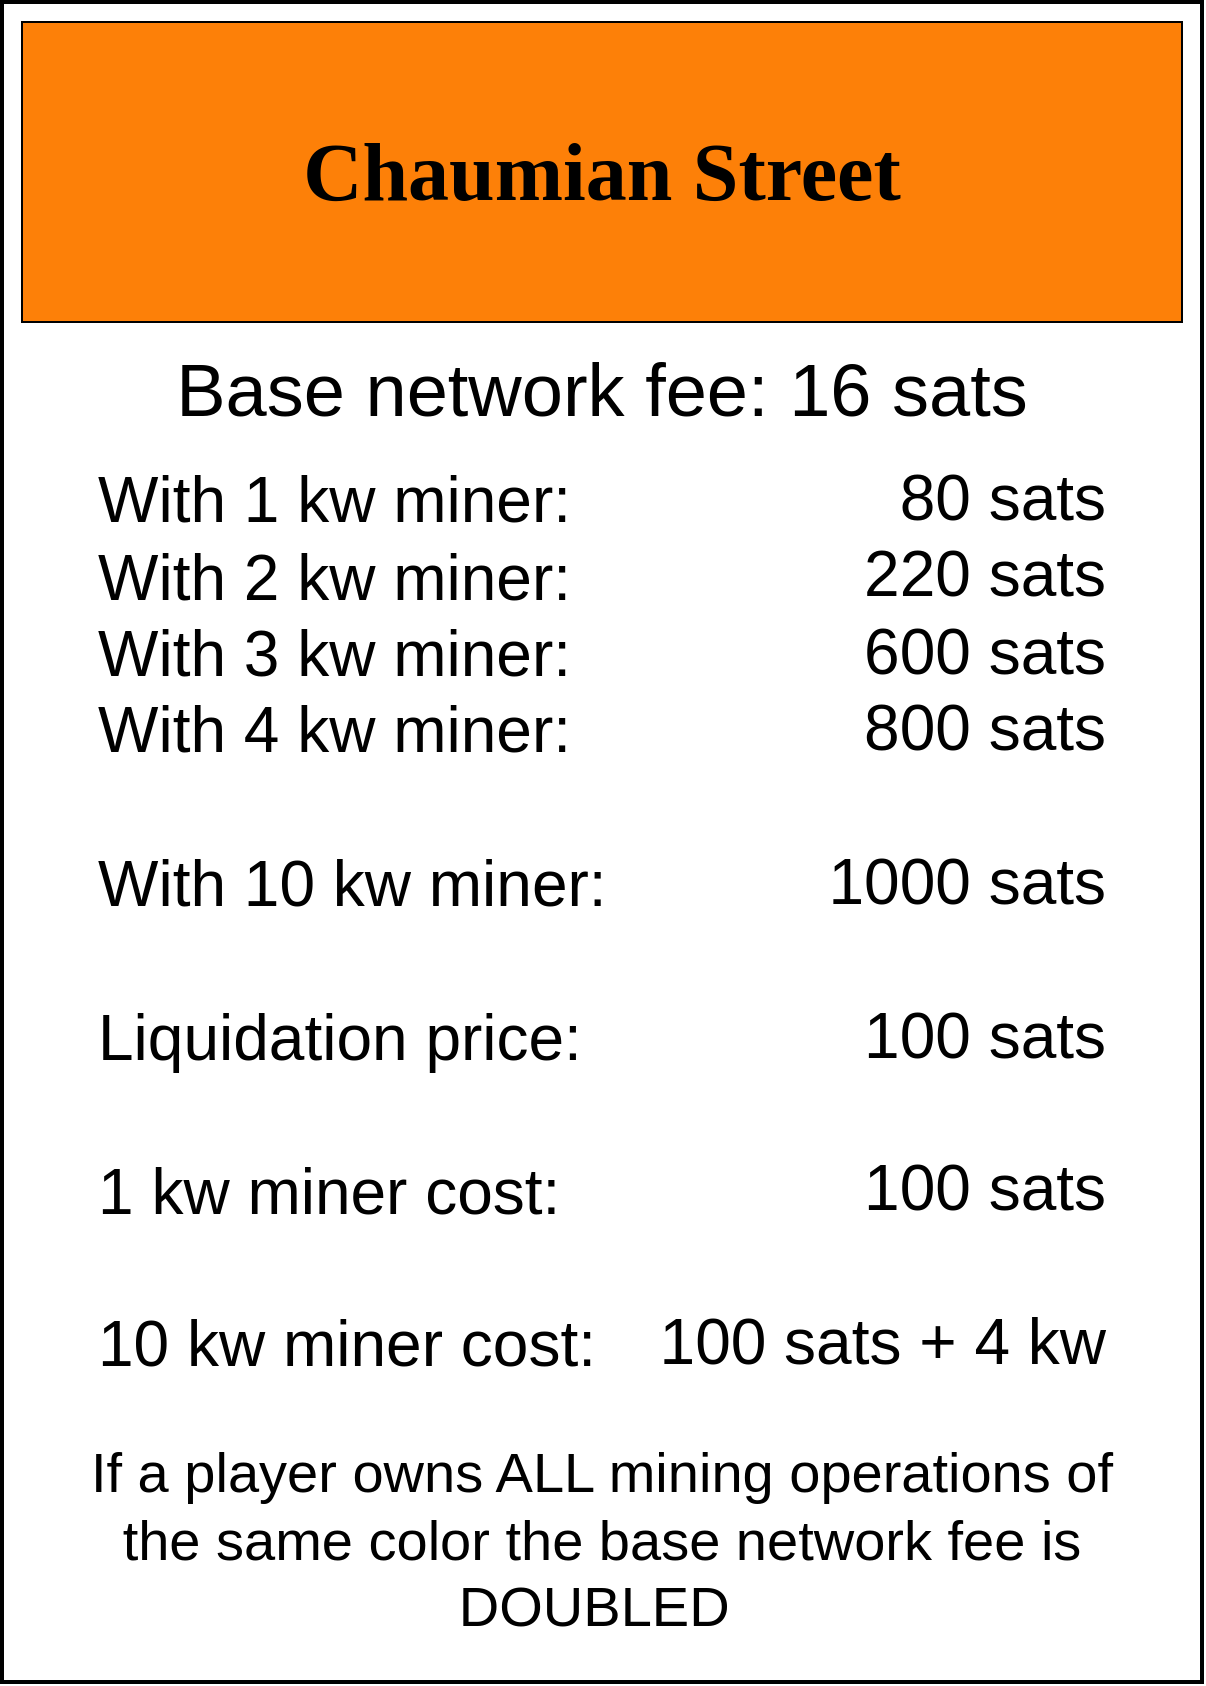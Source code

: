 <mxfile version="21.3.3" type="device">
  <diagram name="Page-1" id="e2OG8YVAVIMXFCKYnt1o">
    <mxGraphModel dx="668" dy="1005" grid="1" gridSize="10" guides="1" tooltips="1" connect="1" arrows="1" fold="1" page="1" pageScale="1" pageWidth="850" pageHeight="1100" math="0" shadow="0">
      <root>
        <mxCell id="0" />
        <mxCell id="1" parent="0" />
        <mxCell id="ifZcxbc6ViH0zZD_RYen-2" value="" style="rounded=0;whiteSpace=wrap;html=1;strokeWidth=2;" parent="1" vertex="1">
          <mxGeometry x="80" y="120" width="600" height="840" as="geometry" />
        </mxCell>
        <mxCell id="ifZcxbc6ViH0zZD_RYen-3" value="&lt;font size=&quot;1&quot; face=&quot;Verdana&quot; style=&quot;&quot;&gt;&lt;b style=&quot;font-size: 41px;&quot;&gt;Chaumian Street&lt;/b&gt;&lt;/font&gt;" style="rounded=0;whiteSpace=wrap;html=1;fillColor=#fd8008;" parent="1" vertex="1">
          <mxGeometry x="90" y="130" width="580" height="150" as="geometry" />
        </mxCell>
        <mxCell id="ifZcxbc6ViH0zZD_RYen-4" value="&lt;font style=&quot;font-size: 37px;&quot;&gt;Base network fee: 16 sats&lt;/font&gt;" style="text;html=1;strokeColor=none;fillColor=none;align=center;verticalAlign=middle;whiteSpace=wrap;rounded=0;" parent="1" vertex="1">
          <mxGeometry x="165" y="290" width="430" height="50" as="geometry" />
        </mxCell>
        <mxCell id="ifZcxbc6ViH0zZD_RYen-13" value="&lt;font style=&quot;font-size: 28px;&quot;&gt;If a player owns ALL mining operations of the same color the base network fee is DOUBLED&amp;nbsp;&lt;/font&gt;" style="text;html=1;strokeColor=none;fillColor=none;align=center;verticalAlign=middle;whiteSpace=wrap;rounded=0;" parent="1" vertex="1">
          <mxGeometry x="115" y="830" width="530" height="118" as="geometry" />
        </mxCell>
        <mxCell id="AQVznC5wjigk1xOmniH--4" value="&lt;div style=&quot;&quot;&gt;&lt;span style=&quot;font-size: 32px; background-color: initial;&quot;&gt;With 1 kw miner:&lt;/span&gt;&lt;/div&gt;&lt;font style=&quot;font-size: 32px;&quot;&gt;With 2 kw miner:&lt;br&gt;With 3 kw miner:&lt;br&gt;With 4 kw miner:&lt;br&gt;&lt;br&gt;With 10 kw miner:&lt;br&gt;&lt;br&gt;Liquidation price:&lt;br&gt;&lt;br&gt;1 kw miner cost:&lt;br&gt;&lt;br&gt;10 kw miner cost:&lt;br&gt;&lt;/font&gt;" style="text;html=1;strokeColor=none;fillColor=none;align=left;verticalAlign=middle;whiteSpace=wrap;rounded=0;" parent="1" vertex="1">
          <mxGeometry x="126" y="330" width="270" height="500" as="geometry" />
        </mxCell>
        <mxCell id="AQVznC5wjigk1xOmniH--5" value="&lt;div style=&quot;font-size: 32px;&quot;&gt;80 sats&lt;br&gt;220 sats&lt;br&gt;600 sats&lt;br&gt;800 sats&lt;br&gt;&lt;br&gt;1000 sats&lt;br&gt;&lt;br&gt;100 sats&lt;br&gt;&lt;br&gt;100 sats&lt;br&gt;&lt;br&gt;100 sats + 4 kw&lt;/div&gt;&lt;div style=&quot;font-size: 32px;&quot;&gt;&lt;br&gt;&lt;/div&gt;" style="text;html=1;strokeColor=none;fillColor=none;align=right;verticalAlign=middle;whiteSpace=wrap;rounded=0;" parent="1" vertex="1">
          <mxGeometry x="390" y="288" width="244" height="620" as="geometry" />
        </mxCell>
      </root>
    </mxGraphModel>
  </diagram>
</mxfile>

